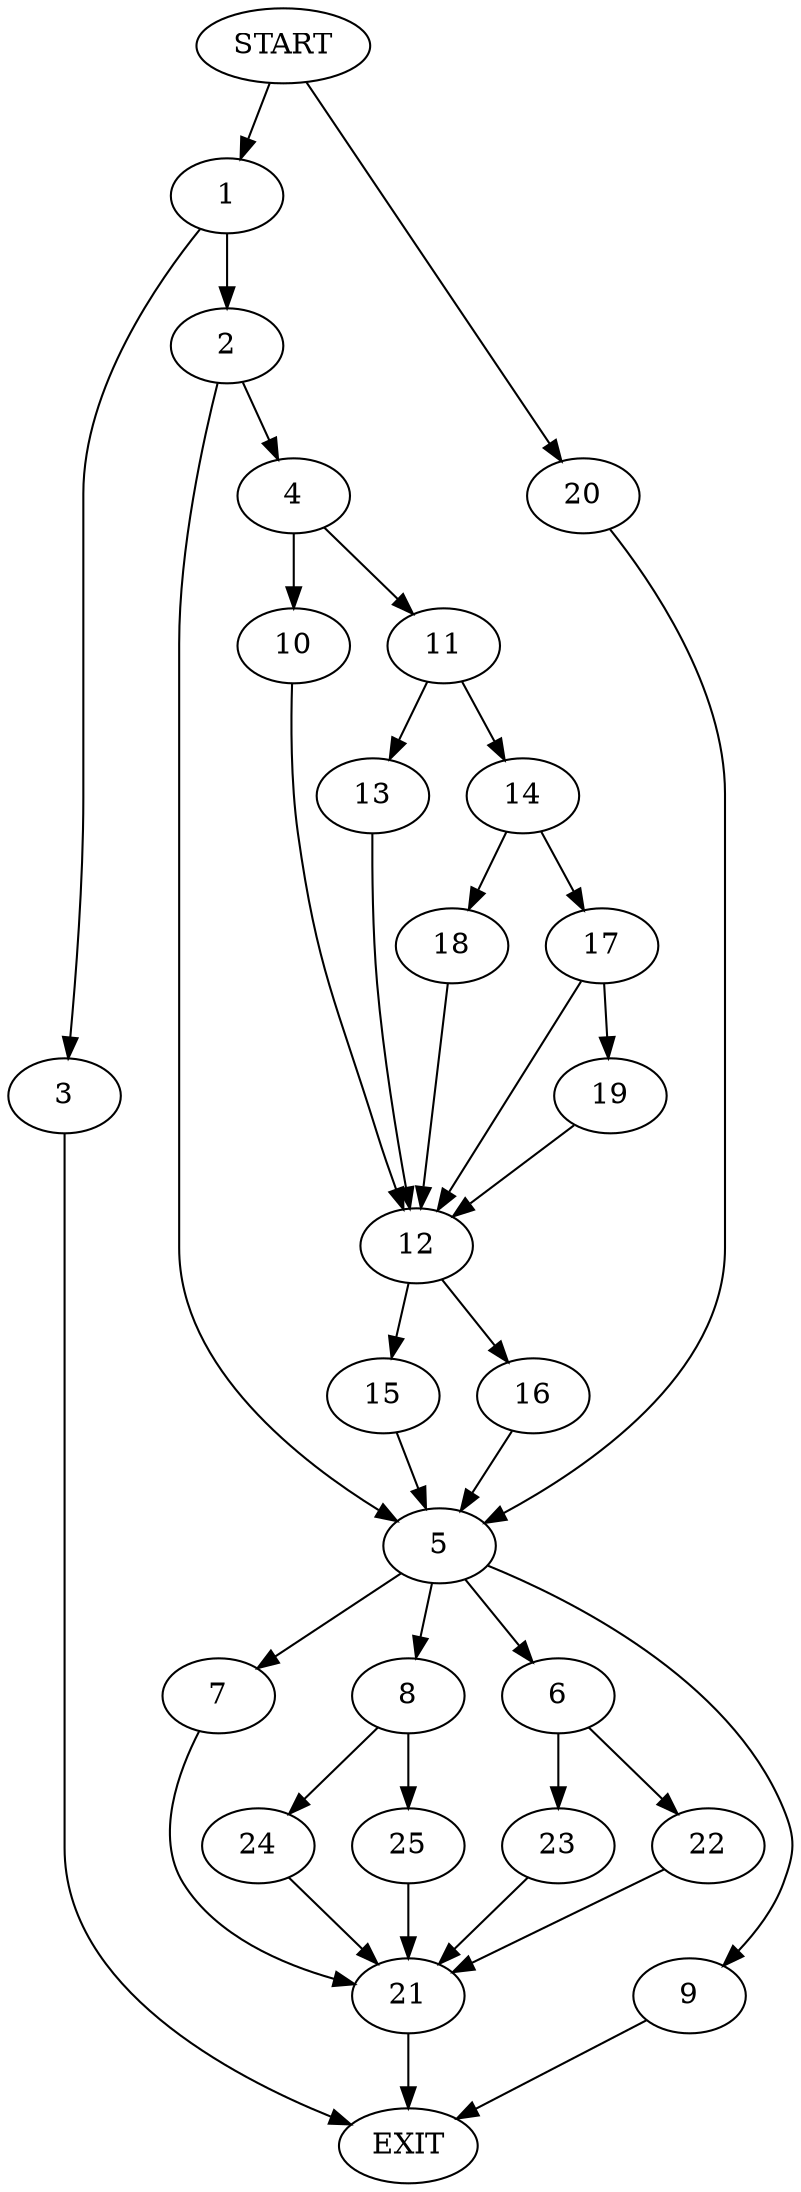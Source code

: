digraph {
0 [label="START"]
26 [label="EXIT"]
0 -> 1
1 -> 2
1 -> 3
2 -> 4
2 -> 5
3 -> 26
5 -> 6
5 -> 7
5 -> 8
5 -> 9
4 -> 10
4 -> 11
10 -> 12
11 -> 13
11 -> 14
12 -> 15
12 -> 16
13 -> 12
14 -> 17
14 -> 18
18 -> 12
17 -> 12
17 -> 19
19 -> 12
15 -> 5
16 -> 5
0 -> 20
20 -> 5
7 -> 21
6 -> 22
6 -> 23
8 -> 24
8 -> 25
9 -> 26
25 -> 21
24 -> 21
21 -> 26
22 -> 21
23 -> 21
}
